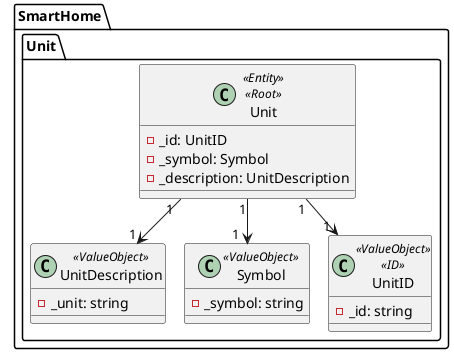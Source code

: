 @startuml
!pragma layout smetana

package SmartHome.Unit {
    class Unit <<Entity>><<Root>> {
        - _id: UnitID
        - _symbol: Symbol
        - _description: UnitDescription

    }
    class UnitDescription <<ValueObject>> {
        - _unit: string
        }
    class Symbol<<ValueObject>> {
        - _symbol: string
        }
     class UnitID <<ValueObject>><<ID>> {
        - _id: string
        }

Unit "1  " --> "1" UnitDescription
Unit "1" --> "1  " Symbol
Unit "1" --> "1  " UnitID
}
@enduml